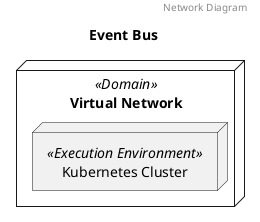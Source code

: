 @startuml Network Diagram Event Bus
header Network Diagram
title Event Bus
	node "Virtual Network" as Virtual_Network <<Domain>> {
		node "Kubernetes Cluster" as Kubernetes_Cluster <<Execution Environment>> {
		}
	}
@enduml

''''''''''''''''''''''''''''''
@startuml Deployment Diagram Event Bus
header Deployment Diagram
title Event Bus
	node "Virtual Network" as Virtual_Network <<Domain>> {
		node "Kubernetes Cluster" as Kubernetes_Cluster <<Execution Environment>> {
			package "Event Bus" as Event_Bus_Kubernetes_Cluster_package <<System>>{
				queue "Event Bus (Pub/Sub)" as Event_Bus_Pub_Sub <<Queue>>
			}
		}
	}

@enduml

''''''''''''''''''''''''''''''
@startuml Component Diagram Event Bus
header Component Diagram
title Event Bus
package "Event Bus" as Event_Bus_package <<System>>{
	queue "Event Bus (Pub/Sub)" as Event_Bus_Pub_Sub <<Queue>>
}
@enduml

''''''''''''''''''''''''''''''
@startuml System Diagram Event Bus
header System Diagram
title Event Bus
package "Event Bus" as Event_Bus_package <<System>>
@enduml
